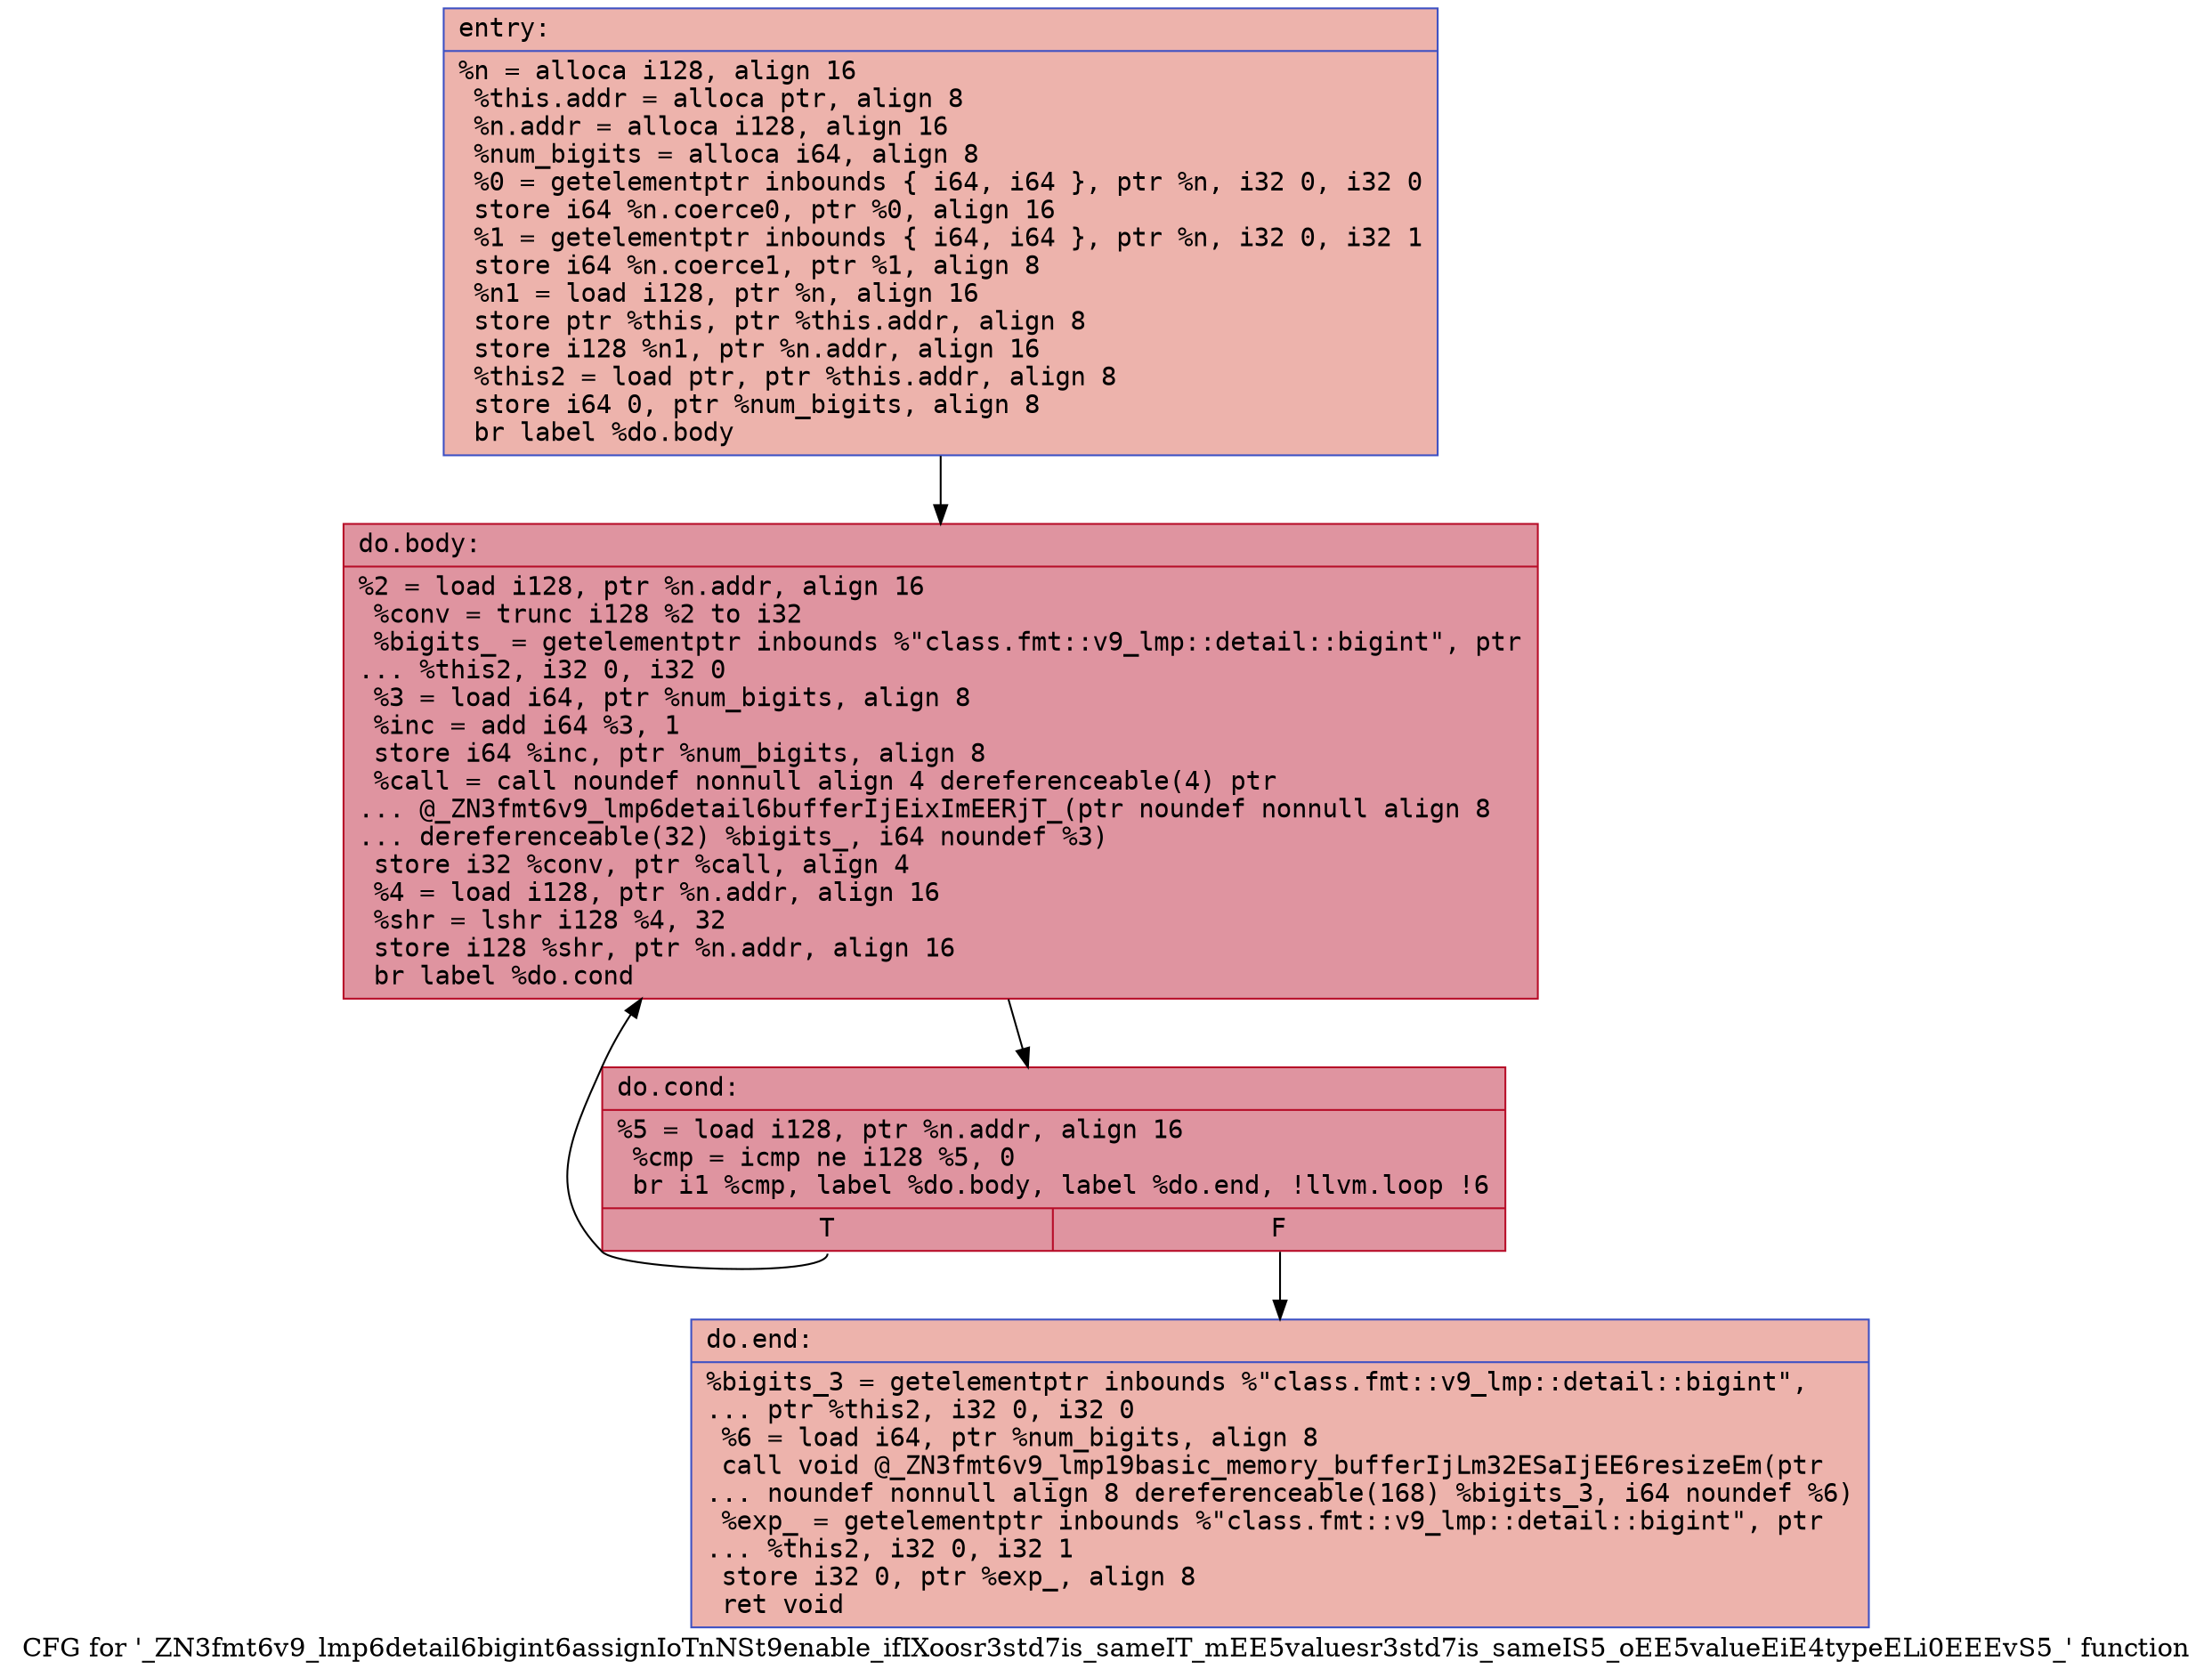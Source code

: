 digraph "CFG for '_ZN3fmt6v9_lmp6detail6bigint6assignIoTnNSt9enable_ifIXoosr3std7is_sameIT_mEE5valuesr3std7is_sameIS5_oEE5valueEiE4typeELi0EEEvS5_' function" {
	label="CFG for '_ZN3fmt6v9_lmp6detail6bigint6assignIoTnNSt9enable_ifIXoosr3std7is_sameIT_mEE5valuesr3std7is_sameIS5_oEE5valueEiE4typeELi0EEEvS5_' function";

	Node0x556bfec67670 [shape=record,color="#3d50c3ff", style=filled, fillcolor="#d6524470" fontname="Courier",label="{entry:\l|  %n = alloca i128, align 16\l  %this.addr = alloca ptr, align 8\l  %n.addr = alloca i128, align 16\l  %num_bigits = alloca i64, align 8\l  %0 = getelementptr inbounds \{ i64, i64 \}, ptr %n, i32 0, i32 0\l  store i64 %n.coerce0, ptr %0, align 16\l  %1 = getelementptr inbounds \{ i64, i64 \}, ptr %n, i32 0, i32 1\l  store i64 %n.coerce1, ptr %1, align 8\l  %n1 = load i128, ptr %n, align 16\l  store ptr %this, ptr %this.addr, align 8\l  store i128 %n1, ptr %n.addr, align 16\l  %this2 = load ptr, ptr %this.addr, align 8\l  store i64 0, ptr %num_bigits, align 8\l  br label %do.body\l}"];
	Node0x556bfec67670 -> Node0x556bfec67e90[tooltip="entry -> do.body\nProbability 100.00%" ];
	Node0x556bfec67e90 [shape=record,color="#b70d28ff", style=filled, fillcolor="#b70d2870" fontname="Courier",label="{do.body:\l|  %2 = load i128, ptr %n.addr, align 16\l  %conv = trunc i128 %2 to i32\l  %bigits_ = getelementptr inbounds %\"class.fmt::v9_lmp::detail::bigint\", ptr\l... %this2, i32 0, i32 0\l  %3 = load i64, ptr %num_bigits, align 8\l  %inc = add i64 %3, 1\l  store i64 %inc, ptr %num_bigits, align 8\l  %call = call noundef nonnull align 4 dereferenceable(4) ptr\l... @_ZN3fmt6v9_lmp6detail6bufferIjEixImEERjT_(ptr noundef nonnull align 8\l... dereferenceable(32) %bigits_, i64 noundef %3)\l  store i32 %conv, ptr %call, align 4\l  %4 = load i128, ptr %n.addr, align 16\l  %shr = lshr i128 %4, 32\l  store i128 %shr, ptr %n.addr, align 16\l  br label %do.cond\l}"];
	Node0x556bfec67e90 -> Node0x556bfec68800[tooltip="do.body -> do.cond\nProbability 100.00%" ];
	Node0x556bfec68800 [shape=record,color="#b70d28ff", style=filled, fillcolor="#b70d2870" fontname="Courier",label="{do.cond:\l|  %5 = load i128, ptr %n.addr, align 16\l  %cmp = icmp ne i128 %5, 0\l  br i1 %cmp, label %do.body, label %do.end, !llvm.loop !6\l|{<s0>T|<s1>F}}"];
	Node0x556bfec68800:s0 -> Node0x556bfec67e90[tooltip="do.cond -> do.body\nProbability 96.88%" ];
	Node0x556bfec68800:s1 -> Node0x556bfec68a10[tooltip="do.cond -> do.end\nProbability 3.12%" ];
	Node0x556bfec68a10 [shape=record,color="#3d50c3ff", style=filled, fillcolor="#d6524470" fontname="Courier",label="{do.end:\l|  %bigits_3 = getelementptr inbounds %\"class.fmt::v9_lmp::detail::bigint\",\l... ptr %this2, i32 0, i32 0\l  %6 = load i64, ptr %num_bigits, align 8\l  call void @_ZN3fmt6v9_lmp19basic_memory_bufferIjLm32ESaIjEE6resizeEm(ptr\l... noundef nonnull align 8 dereferenceable(168) %bigits_3, i64 noundef %6)\l  %exp_ = getelementptr inbounds %\"class.fmt::v9_lmp::detail::bigint\", ptr\l... %this2, i32 0, i32 1\l  store i32 0, ptr %exp_, align 8\l  ret void\l}"];
}
